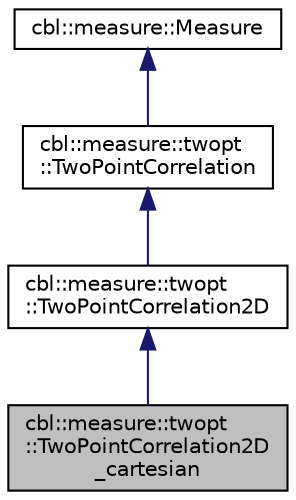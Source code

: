 digraph "cbl::measure::twopt::TwoPointCorrelation2D_cartesian"
{
  edge [fontname="Helvetica",fontsize="10",labelfontname="Helvetica",labelfontsize="10"];
  node [fontname="Helvetica",fontsize="10",shape=record];
  Node6 [label="cbl::measure::twopt\l::TwoPointCorrelation2D\l_cartesian",height=0.2,width=0.4,color="black", fillcolor="grey75", style="filled", fontcolor="black"];
  Node7 -> Node6 [dir="back",color="midnightblue",fontsize="10",style="solid",fontname="Helvetica"];
  Node7 [label="cbl::measure::twopt\l::TwoPointCorrelation2D",height=0.2,width=0.4,color="black", fillcolor="white", style="filled",URL="$dd/d19/classcbl_1_1measure_1_1twopt_1_1TwoPointCorrelation2D.html",tooltip="The class TwoPointCorrelation2D. "];
  Node8 -> Node7 [dir="back",color="midnightblue",fontsize="10",style="solid",fontname="Helvetica"];
  Node8 [label="cbl::measure::twopt\l::TwoPointCorrelation",height=0.2,width=0.4,color="black", fillcolor="white", style="filled",URL="$d6/d07/classcbl_1_1measure_1_1twopt_1_1TwoPointCorrelation.html",tooltip="The class TwoPointCorrelation. "];
  Node9 -> Node8 [dir="back",color="midnightblue",fontsize="10",style="solid",fontname="Helvetica"];
  Node9 [label="cbl::measure::Measure",height=0.2,width=0.4,color="black", fillcolor="white", style="filled",URL="$db/d0a/classcbl_1_1measure_1_1Measure.html",tooltip="The class Measure. "];
}
